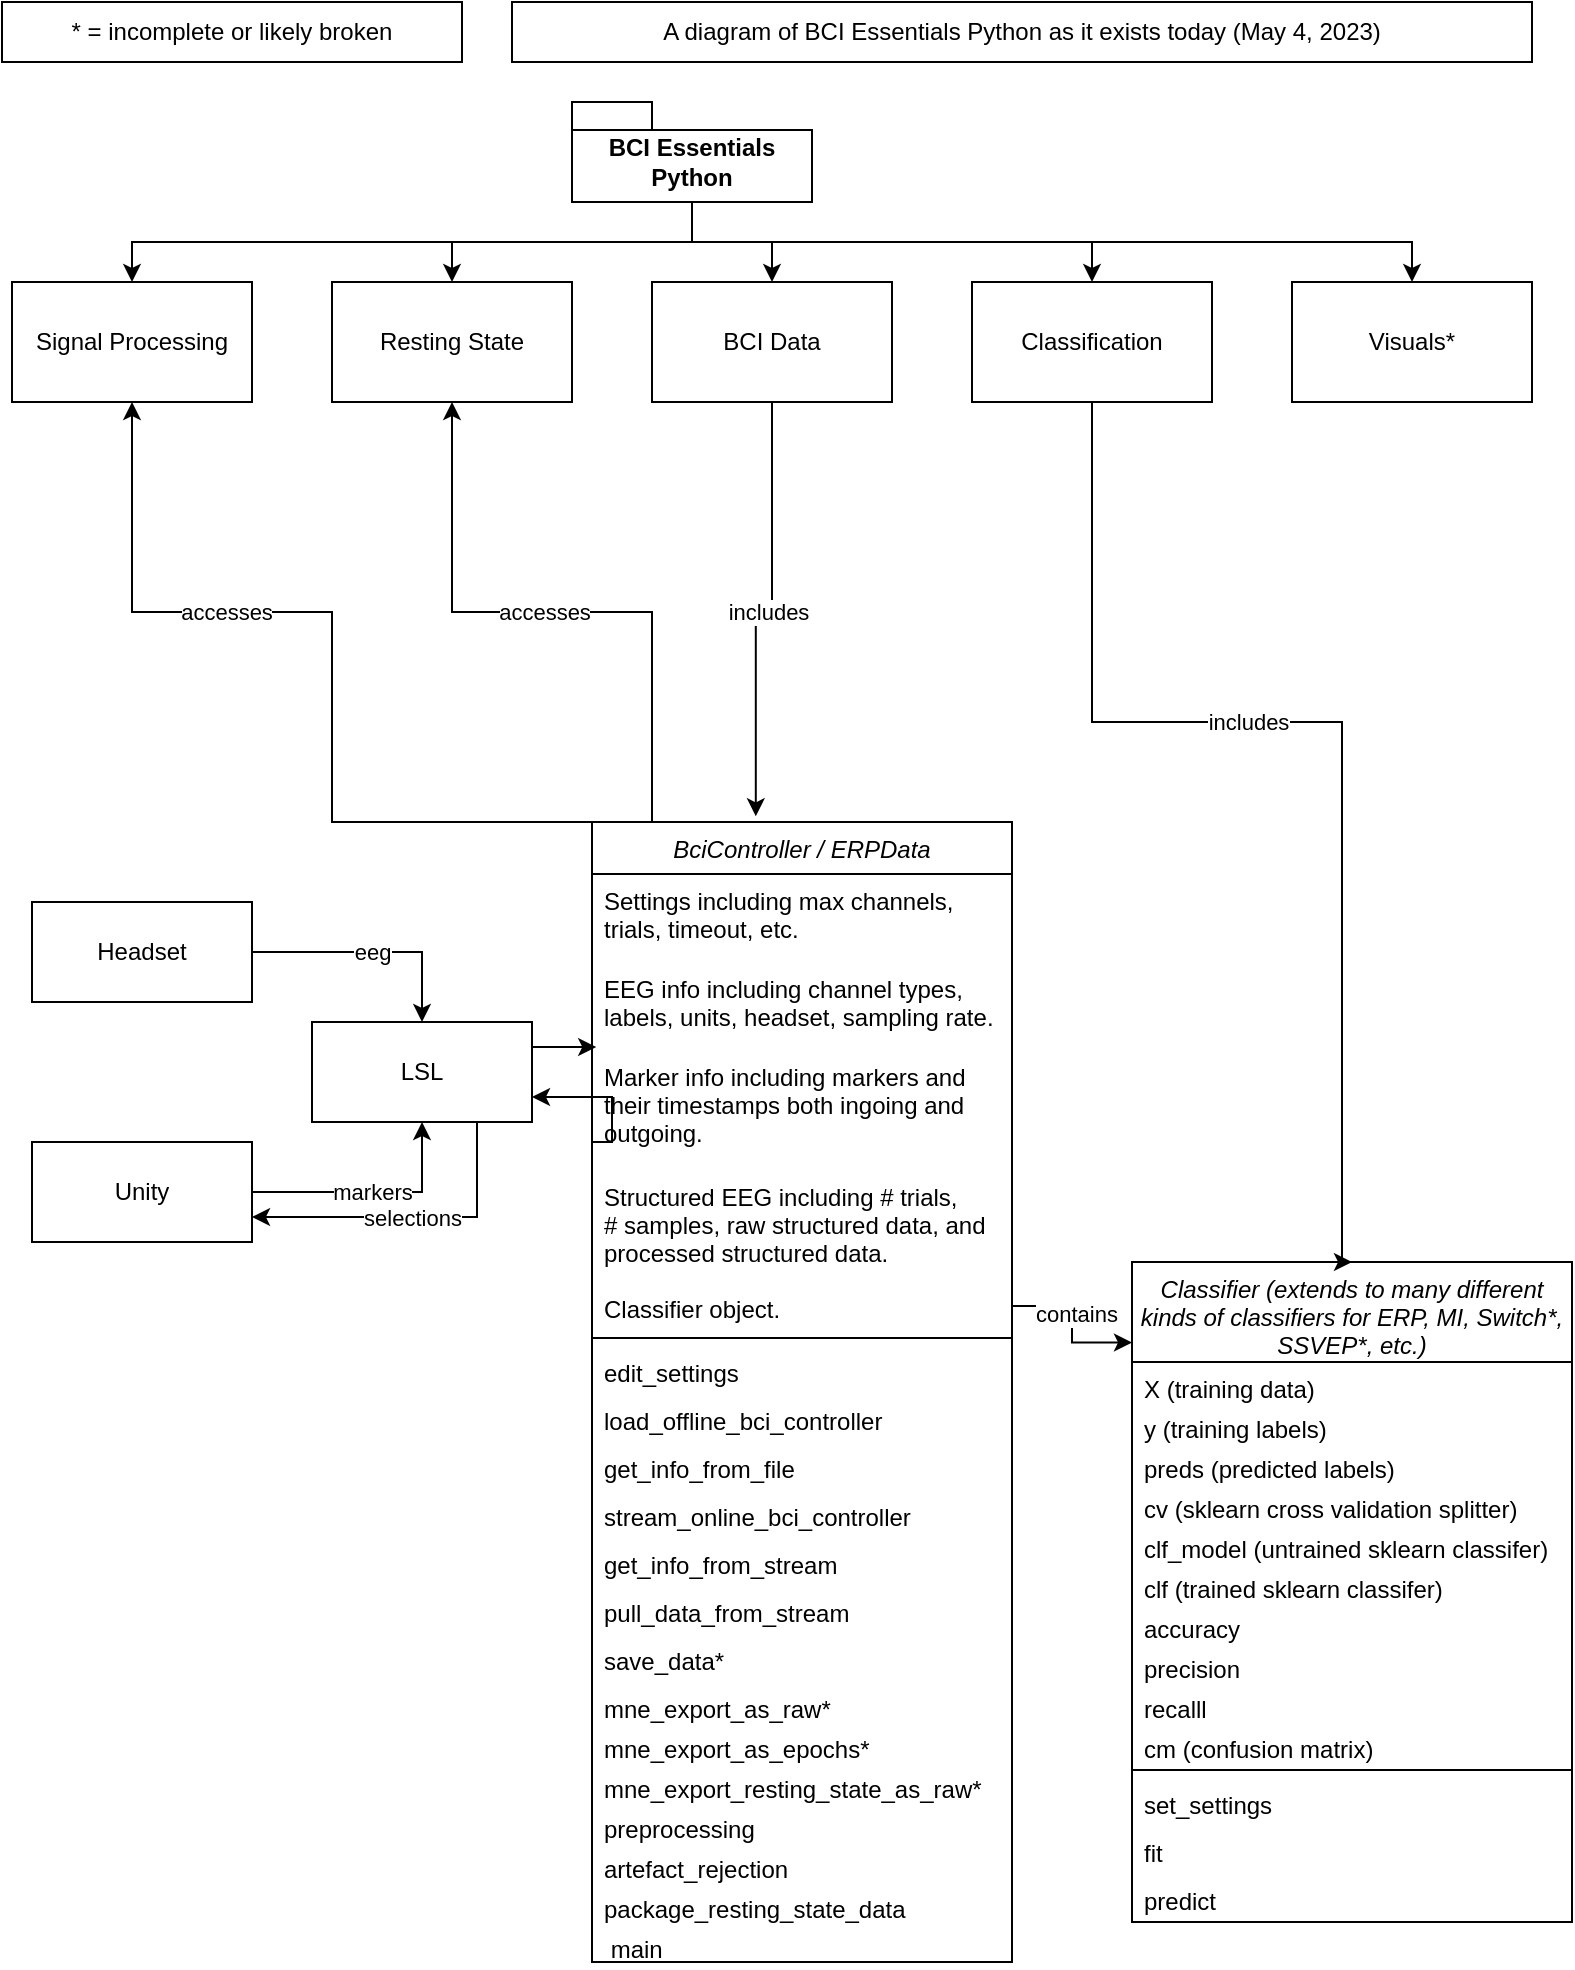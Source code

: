 <mxfile version="21.2.8" type="device">
  <diagram id="C5RBs43oDa-KdzZeNtuy" name="Page-1">
    <mxGraphModel dx="921" dy="1106" grid="1" gridSize="10" guides="1" tooltips="1" connect="1" arrows="1" fold="1" page="1" pageScale="1" pageWidth="827" pageHeight="1169" math="0" shadow="0">
      <root>
        <mxCell id="WIyWlLk6GJQsqaUBKTNV-0" />
        <mxCell id="WIyWlLk6GJQsqaUBKTNV-1" parent="WIyWlLk6GJQsqaUBKTNV-0" />
        <mxCell id="6OChiqeG2Fh9RAyOYw9k-49" value="accesses" style="edgeStyle=orthogonalEdgeStyle;rounded=0;orthogonalLoop=1;jettySize=auto;html=1;exitX=0.25;exitY=0;exitDx=0;exitDy=0;entryX=0.5;entryY=1;entryDx=0;entryDy=0;" edge="1" parent="WIyWlLk6GJQsqaUBKTNV-1" source="zkfFHV4jXpPFQw0GAbJ--0" target="6OChiqeG2Fh9RAyOYw9k-42">
          <mxGeometry x="0.092" relative="1" as="geometry">
            <Array as="points">
              <mxPoint x="360" y="430" />
              <mxPoint x="360" y="325" />
              <mxPoint x="260" y="325" />
            </Array>
            <mxPoint as="offset" />
          </mxGeometry>
        </mxCell>
        <mxCell id="6OChiqeG2Fh9RAyOYw9k-50" value="accesses" style="edgeStyle=orthogonalEdgeStyle;rounded=0;orthogonalLoop=1;jettySize=auto;html=1;exitX=0;exitY=0;exitDx=0;exitDy=0;entryX=0.5;entryY=1;entryDx=0;entryDy=0;" edge="1" parent="WIyWlLk6GJQsqaUBKTNV-1" source="zkfFHV4jXpPFQw0GAbJ--0" target="6OChiqeG2Fh9RAyOYw9k-41">
          <mxGeometry x="0.31" relative="1" as="geometry">
            <Array as="points">
              <mxPoint x="200" y="430" />
              <mxPoint x="200" y="325" />
              <mxPoint x="100" y="325" />
            </Array>
            <mxPoint as="offset" />
          </mxGeometry>
        </mxCell>
        <mxCell id="zkfFHV4jXpPFQw0GAbJ--0" value="BciController / ERPData" style="swimlane;fontStyle=2;align=center;verticalAlign=top;childLayout=stackLayout;horizontal=1;startSize=26;horizontalStack=0;resizeParent=1;resizeLast=0;collapsible=1;marginBottom=0;rounded=0;shadow=0;strokeWidth=1;" parent="WIyWlLk6GJQsqaUBKTNV-1" vertex="1">
          <mxGeometry x="330" y="430" width="210" height="570" as="geometry">
            <mxRectangle x="230" y="140" width="160" height="26" as="alternateBounds" />
          </mxGeometry>
        </mxCell>
        <mxCell id="zkfFHV4jXpPFQw0GAbJ--1" value="Settings including max channels, &#xa;trials, timeout, etc." style="text;align=left;verticalAlign=top;spacingLeft=4;spacingRight=4;overflow=hidden;rotatable=0;points=[[0,0.5],[1,0.5]];portConstraint=eastwest;" parent="zkfFHV4jXpPFQw0GAbJ--0" vertex="1">
          <mxGeometry y="26" width="210" height="44" as="geometry" />
        </mxCell>
        <mxCell id="6OChiqeG2Fh9RAyOYw9k-16" value="EEG info including channel types, &#xa;labels, units, headset, sampling rate.&#xa;" style="text;align=left;verticalAlign=top;spacingLeft=4;spacingRight=4;overflow=hidden;rotatable=0;points=[[0,0.5],[1,0.5]];portConstraint=eastwest;" vertex="1" parent="zkfFHV4jXpPFQw0GAbJ--0">
          <mxGeometry y="70" width="210" height="44" as="geometry" />
        </mxCell>
        <mxCell id="VehVQyyuWz1h-YvdvVy--43" value="Marker info including markers and &#xa;their timestamps both ingoing and &#xa;outgoing." style="text;align=left;verticalAlign=top;spacingLeft=4;spacingRight=4;overflow=hidden;rotatable=0;points=[[0,0.5],[1,0.5]];portConstraint=eastwest;" vertex="1" parent="zkfFHV4jXpPFQw0GAbJ--0">
          <mxGeometry y="114" width="210" height="60" as="geometry" />
        </mxCell>
        <mxCell id="VehVQyyuWz1h-YvdvVy--44" value="Structured EEG including # trials,&#xa;# samples, raw structured data, and&#xa;processed structured data.&#xa;" style="text;align=left;verticalAlign=top;spacingLeft=4;spacingRight=4;overflow=hidden;rotatable=0;points=[[0,0.5],[1,0.5]];portConstraint=eastwest;" vertex="1" parent="zkfFHV4jXpPFQw0GAbJ--0">
          <mxGeometry y="174" width="210" height="56" as="geometry" />
        </mxCell>
        <mxCell id="VehVQyyuWz1h-YvdvVy--45" value="Classifier object." style="text;align=left;verticalAlign=top;spacingLeft=4;spacingRight=4;overflow=hidden;rotatable=0;points=[[0,0.5],[1,0.5]];portConstraint=eastwest;" vertex="1" parent="zkfFHV4jXpPFQw0GAbJ--0">
          <mxGeometry y="230" width="210" height="24" as="geometry" />
        </mxCell>
        <mxCell id="zkfFHV4jXpPFQw0GAbJ--4" value="" style="line;html=1;strokeWidth=1;align=left;verticalAlign=middle;spacingTop=-1;spacingLeft=3;spacingRight=3;rotatable=0;labelPosition=right;points=[];portConstraint=eastwest;" parent="zkfFHV4jXpPFQw0GAbJ--0" vertex="1">
          <mxGeometry y="254" width="210" height="8" as="geometry" />
        </mxCell>
        <mxCell id="zkfFHV4jXpPFQw0GAbJ--5" value="edit_settings&#xa;" style="text;align=left;verticalAlign=top;spacingLeft=4;spacingRight=4;overflow=hidden;rotatable=0;points=[[0,0.5],[1,0.5]];portConstraint=eastwest;" parent="zkfFHV4jXpPFQw0GAbJ--0" vertex="1">
          <mxGeometry y="262" width="210" height="24" as="geometry" />
        </mxCell>
        <mxCell id="VehVQyyuWz1h-YvdvVy--4" value="load_offline_bci_controller" style="text;align=left;verticalAlign=top;spacingLeft=4;spacingRight=4;overflow=hidden;rotatable=0;points=[[0,0.5],[1,0.5]];portConstraint=eastwest;" vertex="1" parent="zkfFHV4jXpPFQw0GAbJ--0">
          <mxGeometry y="286" width="210" height="24" as="geometry" />
        </mxCell>
        <mxCell id="VehVQyyuWz1h-YvdvVy--5" value="get_info_from_file" style="text;align=left;verticalAlign=top;spacingLeft=4;spacingRight=4;overflow=hidden;rotatable=0;points=[[0,0.5],[1,0.5]];portConstraint=eastwest;" vertex="1" parent="zkfFHV4jXpPFQw0GAbJ--0">
          <mxGeometry y="310" width="210" height="24" as="geometry" />
        </mxCell>
        <mxCell id="VehVQyyuWz1h-YvdvVy--6" value="stream_online_bci_controller" style="text;align=left;verticalAlign=top;spacingLeft=4;spacingRight=4;overflow=hidden;rotatable=0;points=[[0,0.5],[1,0.5]];portConstraint=eastwest;" vertex="1" parent="zkfFHV4jXpPFQw0GAbJ--0">
          <mxGeometry y="334" width="210" height="24" as="geometry" />
        </mxCell>
        <mxCell id="VehVQyyuWz1h-YvdvVy--7" value="get_info_from_stream" style="text;align=left;verticalAlign=top;spacingLeft=4;spacingRight=4;overflow=hidden;rotatable=0;points=[[0,0.5],[1,0.5]];portConstraint=eastwest;" vertex="1" parent="zkfFHV4jXpPFQw0GAbJ--0">
          <mxGeometry y="358" width="210" height="24" as="geometry" />
        </mxCell>
        <mxCell id="VehVQyyuWz1h-YvdvVy--8" value="pull_data_from_stream" style="text;align=left;verticalAlign=top;spacingLeft=4;spacingRight=4;overflow=hidden;rotatable=0;points=[[0,0.5],[1,0.5]];portConstraint=eastwest;" vertex="1" parent="zkfFHV4jXpPFQw0GAbJ--0">
          <mxGeometry y="382" width="210" height="24" as="geometry" />
        </mxCell>
        <mxCell id="VehVQyyuWz1h-YvdvVy--19" value="save_data*" style="text;align=left;verticalAlign=top;spacingLeft=4;spacingRight=4;overflow=hidden;rotatable=0;points=[[0,0.5],[1,0.5]];portConstraint=eastwest;" vertex="1" parent="zkfFHV4jXpPFQw0GAbJ--0">
          <mxGeometry y="406" width="210" height="24" as="geometry" />
        </mxCell>
        <mxCell id="VehVQyyuWz1h-YvdvVy--9" value="mne_export_as_raw*" style="text;align=left;verticalAlign=top;spacingLeft=4;spacingRight=4;overflow=hidden;rotatable=0;points=[[0,0.5],[1,0.5]];portConstraint=eastwest;" vertex="1" parent="zkfFHV4jXpPFQw0GAbJ--0">
          <mxGeometry y="430" width="210" height="20" as="geometry" />
        </mxCell>
        <mxCell id="VehVQyyuWz1h-YvdvVy--14" value="mne_export_as_epochs*" style="text;align=left;verticalAlign=top;spacingLeft=4;spacingRight=4;overflow=hidden;rotatable=0;points=[[0,0.5],[1,0.5]];portConstraint=eastwest;" vertex="1" parent="zkfFHV4jXpPFQw0GAbJ--0">
          <mxGeometry y="450" width="210" height="20" as="geometry" />
        </mxCell>
        <mxCell id="VehVQyyuWz1h-YvdvVy--15" value="mne_export_resting_state_as_raw*" style="text;align=left;verticalAlign=top;spacingLeft=4;spacingRight=4;overflow=hidden;rotatable=0;points=[[0,0.5],[1,0.5]];portConstraint=eastwest;" vertex="1" parent="zkfFHV4jXpPFQw0GAbJ--0">
          <mxGeometry y="470" width="210" height="20" as="geometry" />
        </mxCell>
        <mxCell id="VehVQyyuWz1h-YvdvVy--16" value="preprocessing" style="text;align=left;verticalAlign=top;spacingLeft=4;spacingRight=4;overflow=hidden;rotatable=0;points=[[0,0.5],[1,0.5]];portConstraint=eastwest;" vertex="1" parent="zkfFHV4jXpPFQw0GAbJ--0">
          <mxGeometry y="490" width="210" height="20" as="geometry" />
        </mxCell>
        <mxCell id="VehVQyyuWz1h-YvdvVy--17" value="artefact_rejection" style="text;align=left;verticalAlign=top;spacingLeft=4;spacingRight=4;overflow=hidden;rotatable=0;points=[[0,0.5],[1,0.5]];portConstraint=eastwest;" vertex="1" parent="zkfFHV4jXpPFQw0GAbJ--0">
          <mxGeometry y="510" width="210" height="20" as="geometry" />
        </mxCell>
        <mxCell id="VehVQyyuWz1h-YvdvVy--18" value="package_resting_state_data" style="text;align=left;verticalAlign=top;spacingLeft=4;spacingRight=4;overflow=hidden;rotatable=0;points=[[0,0.5],[1,0.5]];portConstraint=eastwest;" vertex="1" parent="zkfFHV4jXpPFQw0GAbJ--0">
          <mxGeometry y="530" width="210" height="20" as="geometry" />
        </mxCell>
        <mxCell id="VehVQyyuWz1h-YvdvVy--20" value=" main&#xa;" style="text;align=left;verticalAlign=top;spacingLeft=4;spacingRight=4;overflow=hidden;rotatable=0;points=[[0,0.5],[1,0.5]];portConstraint=eastwest;" vertex="1" parent="zkfFHV4jXpPFQw0GAbJ--0">
          <mxGeometry y="550" width="210" height="20" as="geometry" />
        </mxCell>
        <mxCell id="VehVQyyuWz1h-YvdvVy--22" value="* = incomplete or likely broken" style="rounded=0;whiteSpace=wrap;html=1;" vertex="1" parent="WIyWlLk6GJQsqaUBKTNV-1">
          <mxGeometry x="35" y="20" width="230" height="30" as="geometry" />
        </mxCell>
        <mxCell id="6OChiqeG2Fh9RAyOYw9k-6" value="eeg" style="edgeStyle=orthogonalEdgeStyle;rounded=0;orthogonalLoop=1;jettySize=auto;html=1;exitX=1;exitY=0.5;exitDx=0;exitDy=0;entryX=0.5;entryY=0;entryDx=0;entryDy=0;" edge="1" parent="WIyWlLk6GJQsqaUBKTNV-1" source="6OChiqeG2Fh9RAyOYw9k-3" target="6OChiqeG2Fh9RAyOYw9k-5">
          <mxGeometry relative="1" as="geometry" />
        </mxCell>
        <mxCell id="6OChiqeG2Fh9RAyOYw9k-3" value="Headset" style="html=1;whiteSpace=wrap;" vertex="1" parent="WIyWlLk6GJQsqaUBKTNV-1">
          <mxGeometry x="50" y="470" width="110" height="50" as="geometry" />
        </mxCell>
        <mxCell id="6OChiqeG2Fh9RAyOYw9k-7" value="markers" style="edgeStyle=orthogonalEdgeStyle;rounded=0;orthogonalLoop=1;jettySize=auto;html=1;entryX=0.5;entryY=1;entryDx=0;entryDy=0;strokeColor=default;" edge="1" parent="WIyWlLk6GJQsqaUBKTNV-1" source="6OChiqeG2Fh9RAyOYw9k-4" target="6OChiqeG2Fh9RAyOYw9k-5">
          <mxGeometry relative="1" as="geometry" />
        </mxCell>
        <mxCell id="6OChiqeG2Fh9RAyOYw9k-4" value="Unity" style="html=1;whiteSpace=wrap;" vertex="1" parent="WIyWlLk6GJQsqaUBKTNV-1">
          <mxGeometry x="50" y="590" width="110" height="50" as="geometry" />
        </mxCell>
        <mxCell id="6OChiqeG2Fh9RAyOYw9k-9" value="selections" style="edgeStyle=orthogonalEdgeStyle;rounded=0;orthogonalLoop=1;jettySize=auto;html=1;exitX=0.75;exitY=1;exitDx=0;exitDy=0;entryX=1;entryY=0.75;entryDx=0;entryDy=0;" edge="1" parent="WIyWlLk6GJQsqaUBKTNV-1" source="6OChiqeG2Fh9RAyOYw9k-5" target="6OChiqeG2Fh9RAyOYw9k-4">
          <mxGeometry relative="1" as="geometry" />
        </mxCell>
        <mxCell id="6OChiqeG2Fh9RAyOYw9k-17" style="edgeStyle=orthogonalEdgeStyle;rounded=0;orthogonalLoop=1;jettySize=auto;html=1;exitX=1;exitY=0.25;exitDx=0;exitDy=0;entryX=0.01;entryY=-0.033;entryDx=0;entryDy=0;entryPerimeter=0;" edge="1" parent="WIyWlLk6GJQsqaUBKTNV-1" source="6OChiqeG2Fh9RAyOYw9k-5" target="VehVQyyuWz1h-YvdvVy--43">
          <mxGeometry relative="1" as="geometry" />
        </mxCell>
        <mxCell id="6OChiqeG2Fh9RAyOYw9k-5" value="LSL" style="html=1;whiteSpace=wrap;" vertex="1" parent="WIyWlLk6GJQsqaUBKTNV-1">
          <mxGeometry x="190" y="530" width="110" height="50" as="geometry" />
        </mxCell>
        <mxCell id="6OChiqeG2Fh9RAyOYw9k-15" style="edgeStyle=orthogonalEdgeStyle;rounded=0;orthogonalLoop=1;jettySize=auto;html=1;exitX=0;exitY=0.5;exitDx=0;exitDy=0;entryX=1;entryY=0.75;entryDx=0;entryDy=0;" edge="1" parent="WIyWlLk6GJQsqaUBKTNV-1" source="VehVQyyuWz1h-YvdvVy--43" target="6OChiqeG2Fh9RAyOYw9k-5">
          <mxGeometry relative="1" as="geometry">
            <Array as="points">
              <mxPoint x="340" y="590" />
              <mxPoint x="340" y="568" />
            </Array>
          </mxGeometry>
        </mxCell>
        <mxCell id="6OChiqeG2Fh9RAyOYw9k-18" value="Classifier (extends to many different&#xa;kinds of classifiers for ERP, MI, Switch*,&#xa;SSVEP*, etc.)" style="swimlane;fontStyle=2;align=center;verticalAlign=top;childLayout=stackLayout;horizontal=1;startSize=50;horizontalStack=0;resizeParent=1;resizeLast=0;collapsible=1;marginBottom=0;rounded=0;shadow=0;strokeWidth=1;" vertex="1" parent="WIyWlLk6GJQsqaUBKTNV-1">
          <mxGeometry x="600" y="650" width="220" height="330" as="geometry">
            <mxRectangle x="230" y="140" width="160" height="26" as="alternateBounds" />
          </mxGeometry>
        </mxCell>
        <mxCell id="6OChiqeG2Fh9RAyOYw9k-19" value="X (training data)" style="text;align=left;verticalAlign=top;spacingLeft=4;spacingRight=4;overflow=hidden;rotatable=0;points=[[0,0.5],[1,0.5]];portConstraint=eastwest;" vertex="1" parent="6OChiqeG2Fh9RAyOYw9k-18">
          <mxGeometry y="50" width="220" height="20" as="geometry" />
        </mxCell>
        <mxCell id="6OChiqeG2Fh9RAyOYw9k-66" value="y (training labels)" style="text;align=left;verticalAlign=top;spacingLeft=4;spacingRight=4;overflow=hidden;rotatable=0;points=[[0,0.5],[1,0.5]];portConstraint=eastwest;" vertex="1" parent="6OChiqeG2Fh9RAyOYw9k-18">
          <mxGeometry y="70" width="220" height="20" as="geometry" />
        </mxCell>
        <mxCell id="6OChiqeG2Fh9RAyOYw9k-74" value="preds (predicted labels)" style="text;align=left;verticalAlign=top;spacingLeft=4;spacingRight=4;overflow=hidden;rotatable=0;points=[[0,0.5],[1,0.5]];portConstraint=eastwest;" vertex="1" parent="6OChiqeG2Fh9RAyOYw9k-18">
          <mxGeometry y="90" width="220" height="20" as="geometry" />
        </mxCell>
        <mxCell id="6OChiqeG2Fh9RAyOYw9k-67" value="cv (sklearn cross validation splitter)" style="text;align=left;verticalAlign=top;spacingLeft=4;spacingRight=4;overflow=hidden;rotatable=0;points=[[0,0.5],[1,0.5]];portConstraint=eastwest;" vertex="1" parent="6OChiqeG2Fh9RAyOYw9k-18">
          <mxGeometry y="110" width="220" height="20" as="geometry" />
        </mxCell>
        <mxCell id="6OChiqeG2Fh9RAyOYw9k-68" value="clf_model (untrained sklearn classifer)" style="text;align=left;verticalAlign=top;spacingLeft=4;spacingRight=4;overflow=hidden;rotatable=0;points=[[0,0.5],[1,0.5]];portConstraint=eastwest;" vertex="1" parent="6OChiqeG2Fh9RAyOYw9k-18">
          <mxGeometry y="130" width="220" height="20" as="geometry" />
        </mxCell>
        <mxCell id="6OChiqeG2Fh9RAyOYw9k-69" value="clf (trained sklearn classifer)" style="text;align=left;verticalAlign=top;spacingLeft=4;spacingRight=4;overflow=hidden;rotatable=0;points=[[0,0.5],[1,0.5]];portConstraint=eastwest;" vertex="1" parent="6OChiqeG2Fh9RAyOYw9k-18">
          <mxGeometry y="150" width="220" height="20" as="geometry" />
        </mxCell>
        <mxCell id="6OChiqeG2Fh9RAyOYw9k-70" value="accuracy" style="text;align=left;verticalAlign=top;spacingLeft=4;spacingRight=4;overflow=hidden;rotatable=0;points=[[0,0.5],[1,0.5]];portConstraint=eastwest;" vertex="1" parent="6OChiqeG2Fh9RAyOYw9k-18">
          <mxGeometry y="170" width="220" height="20" as="geometry" />
        </mxCell>
        <mxCell id="6OChiqeG2Fh9RAyOYw9k-71" value="precision" style="text;align=left;verticalAlign=top;spacingLeft=4;spacingRight=4;overflow=hidden;rotatable=0;points=[[0,0.5],[1,0.5]];portConstraint=eastwest;" vertex="1" parent="6OChiqeG2Fh9RAyOYw9k-18">
          <mxGeometry y="190" width="220" height="20" as="geometry" />
        </mxCell>
        <mxCell id="6OChiqeG2Fh9RAyOYw9k-72" value="recalll" style="text;align=left;verticalAlign=top;spacingLeft=4;spacingRight=4;overflow=hidden;rotatable=0;points=[[0,0.5],[1,0.5]];portConstraint=eastwest;" vertex="1" parent="6OChiqeG2Fh9RAyOYw9k-18">
          <mxGeometry y="210" width="220" height="20" as="geometry" />
        </mxCell>
        <mxCell id="6OChiqeG2Fh9RAyOYw9k-73" value="cm (confusion matrix)" style="text;align=left;verticalAlign=top;spacingLeft=4;spacingRight=4;overflow=hidden;rotatable=0;points=[[0,0.5],[1,0.5]];portConstraint=eastwest;" vertex="1" parent="6OChiqeG2Fh9RAyOYw9k-18">
          <mxGeometry y="230" width="220" height="20" as="geometry" />
        </mxCell>
        <mxCell id="6OChiqeG2Fh9RAyOYw9k-24" value="" style="line;html=1;strokeWidth=1;align=left;verticalAlign=middle;spacingTop=-1;spacingLeft=3;spacingRight=3;rotatable=0;labelPosition=right;points=[];portConstraint=eastwest;" vertex="1" parent="6OChiqeG2Fh9RAyOYw9k-18">
          <mxGeometry y="250" width="220" height="8" as="geometry" />
        </mxCell>
        <mxCell id="6OChiqeG2Fh9RAyOYw9k-26" value="set_settings" style="text;align=left;verticalAlign=top;spacingLeft=4;spacingRight=4;overflow=hidden;rotatable=0;points=[[0,0.5],[1,0.5]];portConstraint=eastwest;" vertex="1" parent="6OChiqeG2Fh9RAyOYw9k-18">
          <mxGeometry y="258" width="220" height="24" as="geometry" />
        </mxCell>
        <mxCell id="6OChiqeG2Fh9RAyOYw9k-64" value="fit" style="text;align=left;verticalAlign=top;spacingLeft=4;spacingRight=4;overflow=hidden;rotatable=0;points=[[0,0.5],[1,0.5]];portConstraint=eastwest;" vertex="1" parent="6OChiqeG2Fh9RAyOYw9k-18">
          <mxGeometry y="282" width="220" height="24" as="geometry" />
        </mxCell>
        <mxCell id="6OChiqeG2Fh9RAyOYw9k-65" value="predict" style="text;align=left;verticalAlign=top;spacingLeft=4;spacingRight=4;overflow=hidden;rotatable=0;points=[[0,0.5],[1,0.5]];portConstraint=eastwest;" vertex="1" parent="6OChiqeG2Fh9RAyOYw9k-18">
          <mxGeometry y="306" width="220" height="24" as="geometry" />
        </mxCell>
        <mxCell id="6OChiqeG2Fh9RAyOYw9k-41" value="Signal Processing" style="rounded=0;whiteSpace=wrap;html=1;" vertex="1" parent="WIyWlLk6GJQsqaUBKTNV-1">
          <mxGeometry x="40" y="160" width="120" height="60" as="geometry" />
        </mxCell>
        <mxCell id="6OChiqeG2Fh9RAyOYw9k-42" value="Resting State" style="rounded=0;whiteSpace=wrap;html=1;" vertex="1" parent="WIyWlLk6GJQsqaUBKTNV-1">
          <mxGeometry x="200" y="160" width="120" height="60" as="geometry" />
        </mxCell>
        <mxCell id="6OChiqeG2Fh9RAyOYw9k-43" value="Visuals*" style="rounded=0;whiteSpace=wrap;html=1;" vertex="1" parent="WIyWlLk6GJQsqaUBKTNV-1">
          <mxGeometry x="680" y="160" width="120" height="60" as="geometry" />
        </mxCell>
        <mxCell id="6OChiqeG2Fh9RAyOYw9k-47" value="includes" style="edgeStyle=orthogonalEdgeStyle;rounded=0;orthogonalLoop=1;jettySize=auto;html=1;exitX=0.5;exitY=1;exitDx=0;exitDy=0;entryX=0.39;entryY=-0.005;entryDx=0;entryDy=0;entryPerimeter=0;" edge="1" parent="WIyWlLk6GJQsqaUBKTNV-1" source="6OChiqeG2Fh9RAyOYw9k-45" target="zkfFHV4jXpPFQw0GAbJ--0">
          <mxGeometry relative="1" as="geometry" />
        </mxCell>
        <mxCell id="6OChiqeG2Fh9RAyOYw9k-45" value="BCI Data" style="rounded=0;whiteSpace=wrap;html=1;" vertex="1" parent="WIyWlLk6GJQsqaUBKTNV-1">
          <mxGeometry x="360" y="160" width="120" height="60" as="geometry" />
        </mxCell>
        <mxCell id="6OChiqeG2Fh9RAyOYw9k-48" value="includes" style="edgeStyle=orthogonalEdgeStyle;rounded=0;orthogonalLoop=1;jettySize=auto;html=1;exitX=0.5;exitY=1;exitDx=0;exitDy=0;entryX=0.5;entryY=0;entryDx=0;entryDy=0;" edge="1" parent="WIyWlLk6GJQsqaUBKTNV-1" source="6OChiqeG2Fh9RAyOYw9k-46" target="6OChiqeG2Fh9RAyOYw9k-18">
          <mxGeometry x="-0.15" relative="1" as="geometry">
            <Array as="points">
              <mxPoint x="580" y="380" />
              <mxPoint x="705" y="380" />
            </Array>
            <mxPoint as="offset" />
          </mxGeometry>
        </mxCell>
        <mxCell id="6OChiqeG2Fh9RAyOYw9k-46" value="Classification" style="rounded=0;whiteSpace=wrap;html=1;" vertex="1" parent="WIyWlLk6GJQsqaUBKTNV-1">
          <mxGeometry x="520" y="160" width="120" height="60" as="geometry" />
        </mxCell>
        <mxCell id="6OChiqeG2Fh9RAyOYw9k-51" value="contains" style="edgeStyle=orthogonalEdgeStyle;rounded=0;orthogonalLoop=1;jettySize=auto;html=1;exitX=1;exitY=0.5;exitDx=0;exitDy=0;entryX=0;entryY=0.122;entryDx=0;entryDy=0;entryPerimeter=0;" edge="1" parent="WIyWlLk6GJQsqaUBKTNV-1" source="VehVQyyuWz1h-YvdvVy--45" target="6OChiqeG2Fh9RAyOYw9k-18">
          <mxGeometry x="-0.143" y="2" relative="1" as="geometry">
            <mxPoint as="offset" />
          </mxGeometry>
        </mxCell>
        <mxCell id="6OChiqeG2Fh9RAyOYw9k-52" value="A diagram of BCI Essentials Python as it exists today (May 4, 2023)" style="rounded=0;whiteSpace=wrap;html=1;" vertex="1" parent="WIyWlLk6GJQsqaUBKTNV-1">
          <mxGeometry x="290" y="20" width="510" height="30" as="geometry" />
        </mxCell>
        <mxCell id="6OChiqeG2Fh9RAyOYw9k-59" style="edgeStyle=orthogonalEdgeStyle;rounded=0;orthogonalLoop=1;jettySize=auto;html=1;exitX=0.5;exitY=1;exitDx=0;exitDy=0;exitPerimeter=0;entryX=0.5;entryY=0;entryDx=0;entryDy=0;" edge="1" parent="WIyWlLk6GJQsqaUBKTNV-1" source="6OChiqeG2Fh9RAyOYw9k-57" target="6OChiqeG2Fh9RAyOYw9k-46">
          <mxGeometry relative="1" as="geometry">
            <Array as="points">
              <mxPoint x="380" y="140" />
              <mxPoint x="580" y="140" />
            </Array>
          </mxGeometry>
        </mxCell>
        <mxCell id="6OChiqeG2Fh9RAyOYw9k-60" style="edgeStyle=orthogonalEdgeStyle;rounded=0;orthogonalLoop=1;jettySize=auto;html=1;exitX=0.5;exitY=1;exitDx=0;exitDy=0;exitPerimeter=0;entryX=0.5;entryY=0;entryDx=0;entryDy=0;" edge="1" parent="WIyWlLk6GJQsqaUBKTNV-1" source="6OChiqeG2Fh9RAyOYw9k-57" target="6OChiqeG2Fh9RAyOYw9k-45">
          <mxGeometry relative="1" as="geometry">
            <Array as="points">
              <mxPoint x="380" y="140" />
              <mxPoint x="420" y="140" />
            </Array>
          </mxGeometry>
        </mxCell>
        <mxCell id="6OChiqeG2Fh9RAyOYw9k-61" style="edgeStyle=orthogonalEdgeStyle;rounded=0;orthogonalLoop=1;jettySize=auto;html=1;exitX=0.5;exitY=1;exitDx=0;exitDy=0;exitPerimeter=0;entryX=0.5;entryY=0;entryDx=0;entryDy=0;" edge="1" parent="WIyWlLk6GJQsqaUBKTNV-1" source="6OChiqeG2Fh9RAyOYw9k-57" target="6OChiqeG2Fh9RAyOYw9k-42">
          <mxGeometry relative="1" as="geometry">
            <Array as="points">
              <mxPoint x="380" y="140" />
              <mxPoint x="260" y="140" />
            </Array>
          </mxGeometry>
        </mxCell>
        <mxCell id="6OChiqeG2Fh9RAyOYw9k-62" style="edgeStyle=orthogonalEdgeStyle;rounded=0;orthogonalLoop=1;jettySize=auto;html=1;exitX=0.5;exitY=1;exitDx=0;exitDy=0;exitPerimeter=0;entryX=0.5;entryY=0;entryDx=0;entryDy=0;" edge="1" parent="WIyWlLk6GJQsqaUBKTNV-1" source="6OChiqeG2Fh9RAyOYw9k-57" target="6OChiqeG2Fh9RAyOYw9k-41">
          <mxGeometry relative="1" as="geometry">
            <Array as="points">
              <mxPoint x="380" y="140" />
              <mxPoint x="100" y="140" />
            </Array>
          </mxGeometry>
        </mxCell>
        <mxCell id="6OChiqeG2Fh9RAyOYw9k-63" style="edgeStyle=orthogonalEdgeStyle;rounded=0;orthogonalLoop=1;jettySize=auto;html=1;exitX=0.5;exitY=1;exitDx=0;exitDy=0;exitPerimeter=0;entryX=0.5;entryY=0;entryDx=0;entryDy=0;" edge="1" parent="WIyWlLk6GJQsqaUBKTNV-1" source="6OChiqeG2Fh9RAyOYw9k-57" target="6OChiqeG2Fh9RAyOYw9k-43">
          <mxGeometry relative="1" as="geometry" />
        </mxCell>
        <mxCell id="6OChiqeG2Fh9RAyOYw9k-57" value="BCI Essentials Python" style="shape=folder;fontStyle=1;spacingTop=10;tabWidth=40;tabHeight=14;tabPosition=left;html=1;whiteSpace=wrap;" vertex="1" parent="WIyWlLk6GJQsqaUBKTNV-1">
          <mxGeometry x="320" y="70" width="120" height="50" as="geometry" />
        </mxCell>
      </root>
    </mxGraphModel>
  </diagram>
</mxfile>
